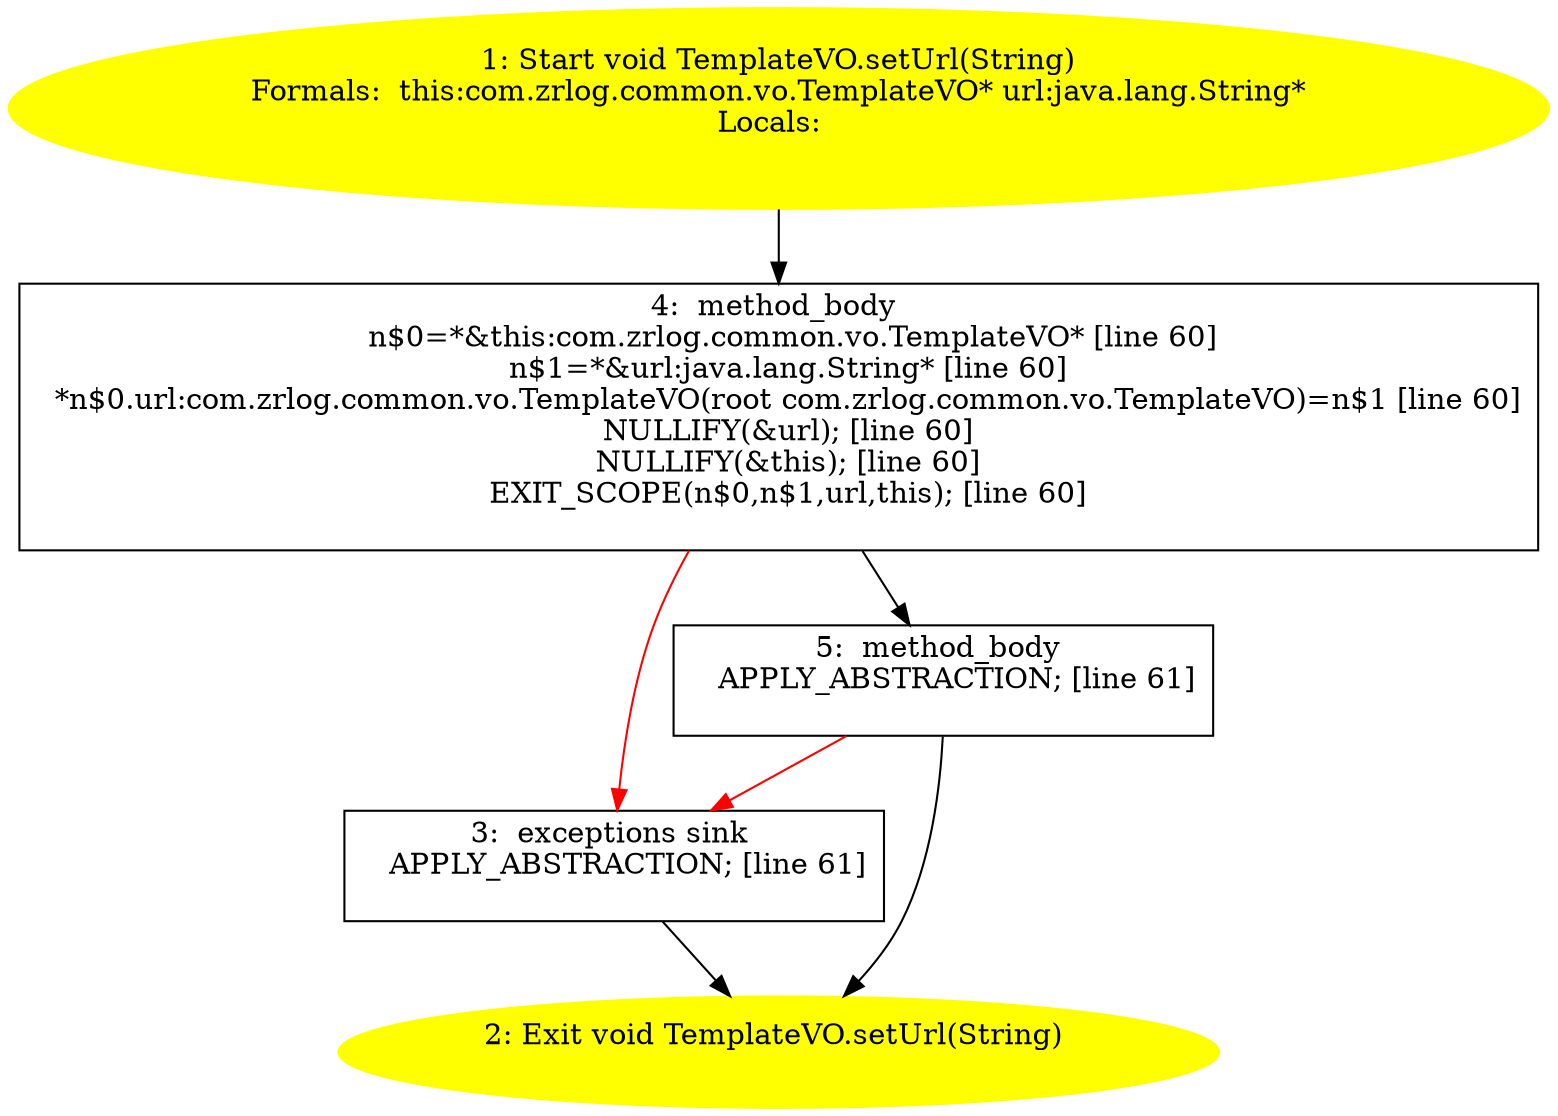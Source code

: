 /* @generated */
digraph cfg {
"com.zrlog.common.vo.TemplateVO.setUrl(java.lang.String):void.f5c4c26a8335e830579beb986ee5e7fb_1" [label="1: Start void TemplateVO.setUrl(String)\nFormals:  this:com.zrlog.common.vo.TemplateVO* url:java.lang.String*\nLocals:  \n  " color=yellow style=filled]
	

	 "com.zrlog.common.vo.TemplateVO.setUrl(java.lang.String):void.f5c4c26a8335e830579beb986ee5e7fb_1" -> "com.zrlog.common.vo.TemplateVO.setUrl(java.lang.String):void.f5c4c26a8335e830579beb986ee5e7fb_4" ;
"com.zrlog.common.vo.TemplateVO.setUrl(java.lang.String):void.f5c4c26a8335e830579beb986ee5e7fb_2" [label="2: Exit void TemplateVO.setUrl(String) \n  " color=yellow style=filled]
	

"com.zrlog.common.vo.TemplateVO.setUrl(java.lang.String):void.f5c4c26a8335e830579beb986ee5e7fb_3" [label="3:  exceptions sink \n   APPLY_ABSTRACTION; [line 61]\n " shape="box"]
	

	 "com.zrlog.common.vo.TemplateVO.setUrl(java.lang.String):void.f5c4c26a8335e830579beb986ee5e7fb_3" -> "com.zrlog.common.vo.TemplateVO.setUrl(java.lang.String):void.f5c4c26a8335e830579beb986ee5e7fb_2" ;
"com.zrlog.common.vo.TemplateVO.setUrl(java.lang.String):void.f5c4c26a8335e830579beb986ee5e7fb_4" [label="4:  method_body \n   n$0=*&this:com.zrlog.common.vo.TemplateVO* [line 60]\n  n$1=*&url:java.lang.String* [line 60]\n  *n$0.url:com.zrlog.common.vo.TemplateVO(root com.zrlog.common.vo.TemplateVO)=n$1 [line 60]\n  NULLIFY(&url); [line 60]\n  NULLIFY(&this); [line 60]\n  EXIT_SCOPE(n$0,n$1,url,this); [line 60]\n " shape="box"]
	

	 "com.zrlog.common.vo.TemplateVO.setUrl(java.lang.String):void.f5c4c26a8335e830579beb986ee5e7fb_4" -> "com.zrlog.common.vo.TemplateVO.setUrl(java.lang.String):void.f5c4c26a8335e830579beb986ee5e7fb_5" ;
	 "com.zrlog.common.vo.TemplateVO.setUrl(java.lang.String):void.f5c4c26a8335e830579beb986ee5e7fb_4" -> "com.zrlog.common.vo.TemplateVO.setUrl(java.lang.String):void.f5c4c26a8335e830579beb986ee5e7fb_3" [color="red" ];
"com.zrlog.common.vo.TemplateVO.setUrl(java.lang.String):void.f5c4c26a8335e830579beb986ee5e7fb_5" [label="5:  method_body \n   APPLY_ABSTRACTION; [line 61]\n " shape="box"]
	

	 "com.zrlog.common.vo.TemplateVO.setUrl(java.lang.String):void.f5c4c26a8335e830579beb986ee5e7fb_5" -> "com.zrlog.common.vo.TemplateVO.setUrl(java.lang.String):void.f5c4c26a8335e830579beb986ee5e7fb_2" ;
	 "com.zrlog.common.vo.TemplateVO.setUrl(java.lang.String):void.f5c4c26a8335e830579beb986ee5e7fb_5" -> "com.zrlog.common.vo.TemplateVO.setUrl(java.lang.String):void.f5c4c26a8335e830579beb986ee5e7fb_3" [color="red" ];
}
